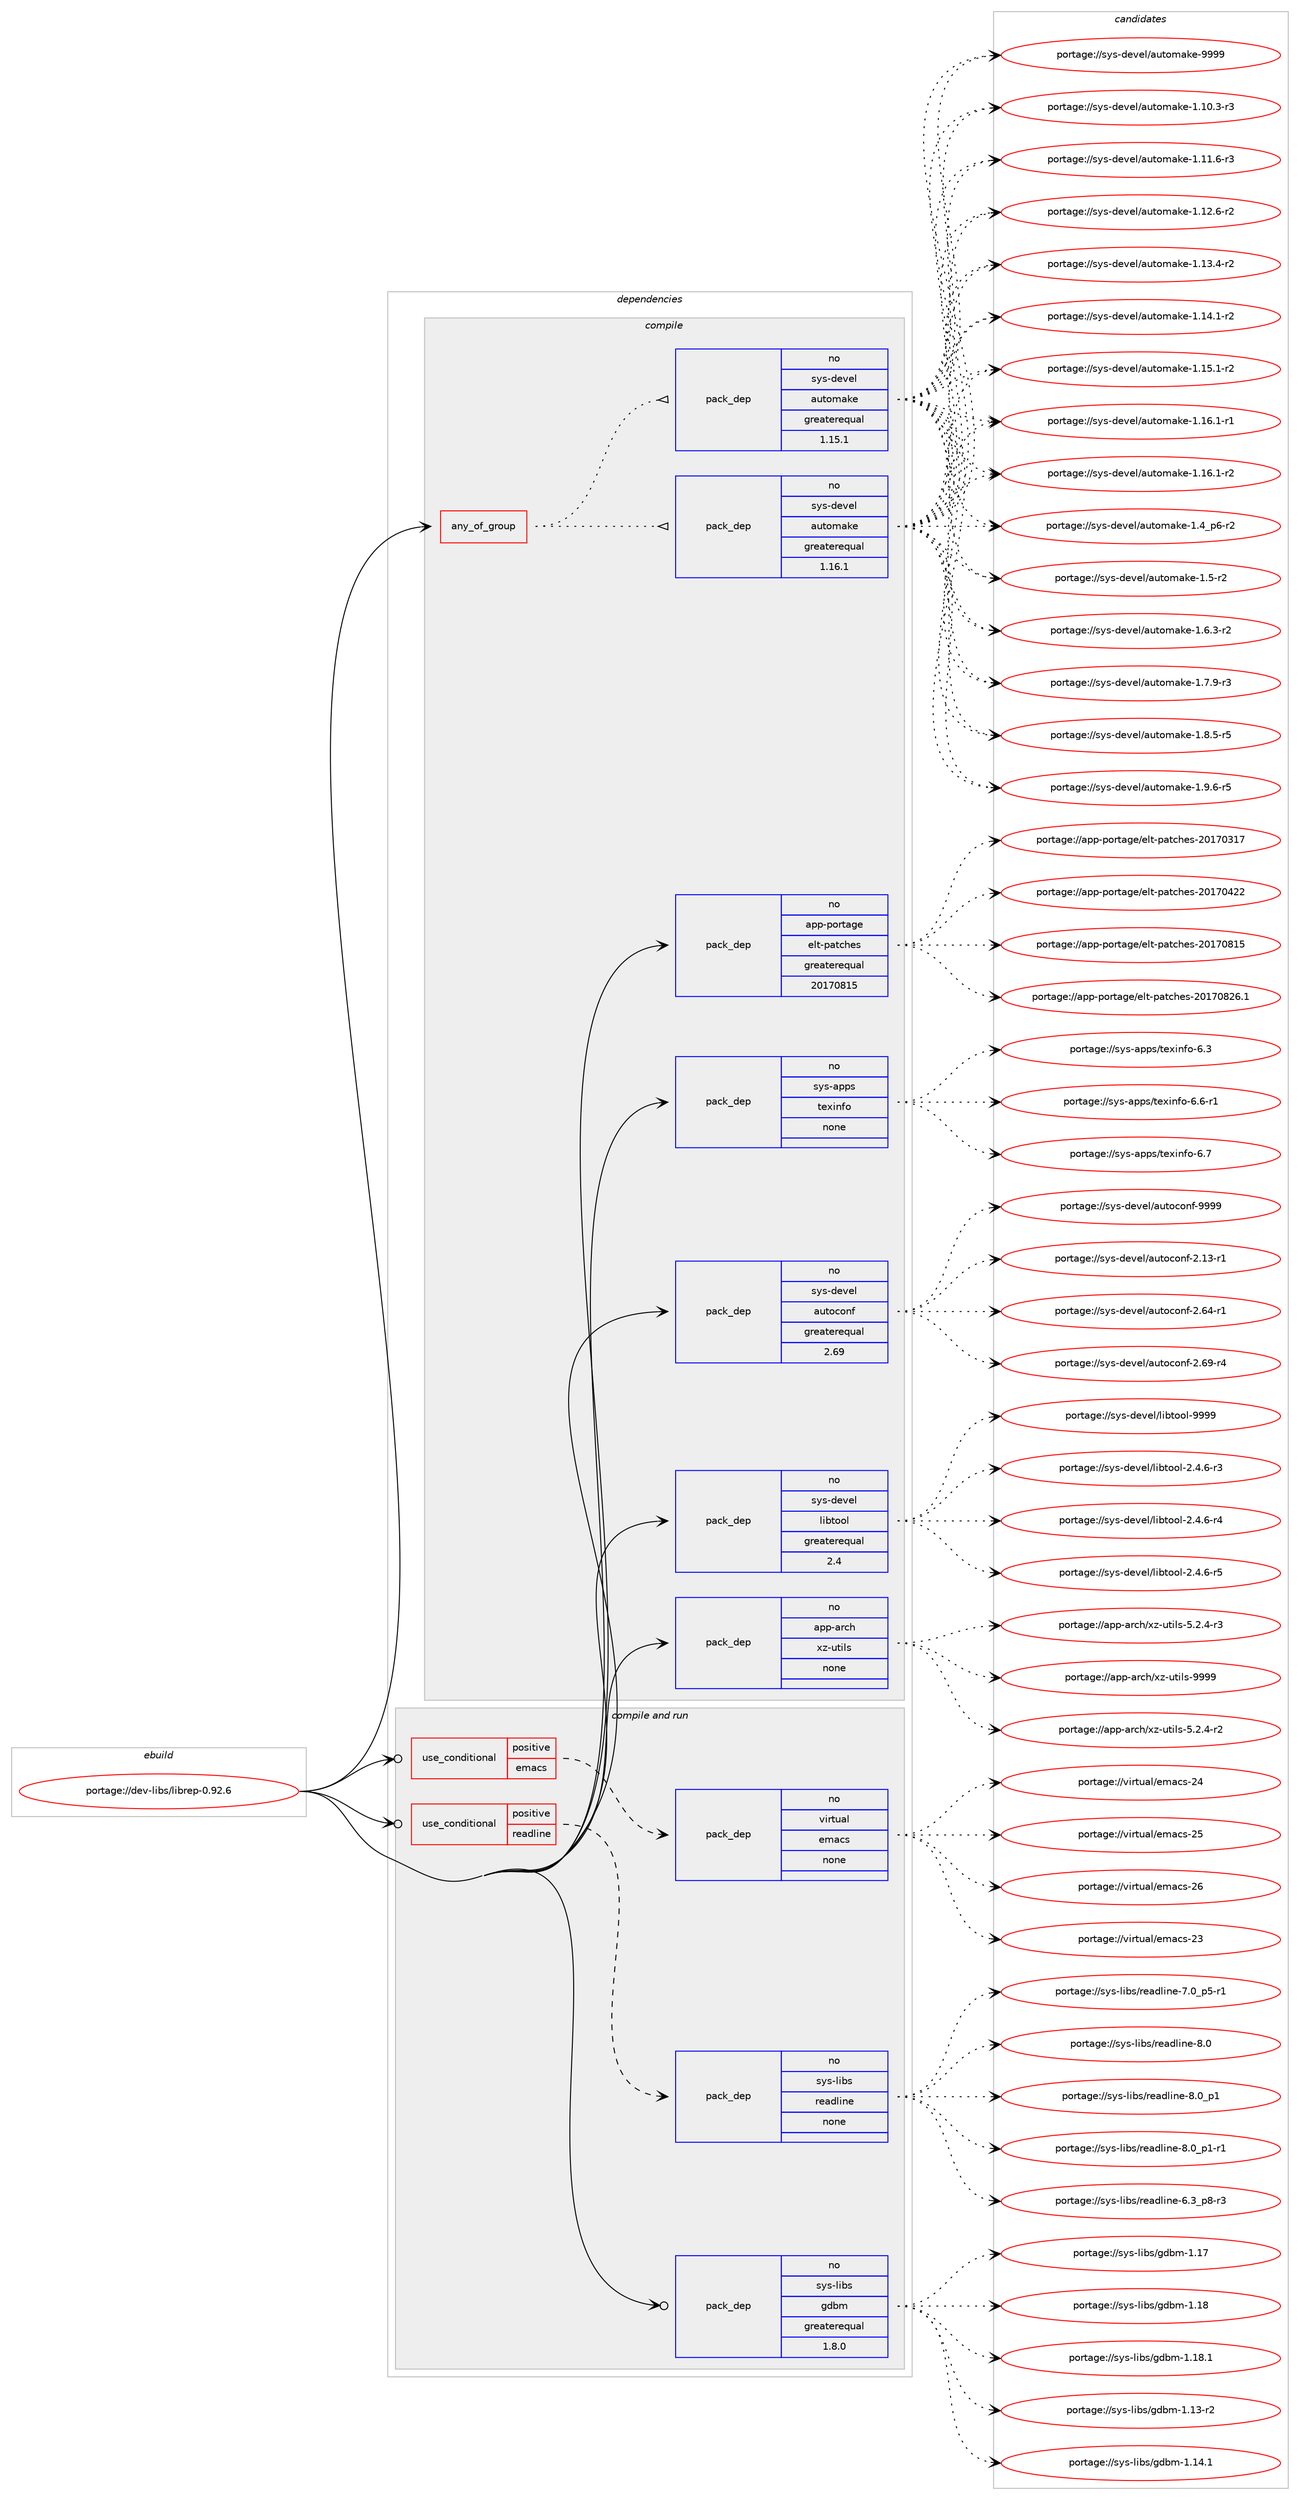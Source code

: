 digraph prolog {

# *************
# Graph options
# *************

newrank=true;
concentrate=true;
compound=true;
graph [rankdir=LR,fontname=Helvetica,fontsize=10,ranksep=1.5];#, ranksep=2.5, nodesep=0.2];
edge  [arrowhead=vee];
node  [fontname=Helvetica,fontsize=10];

# **********
# The ebuild
# **********

subgraph cluster_leftcol {
color=gray;
rank=same;
label=<<i>ebuild</i>>;
id [label="portage://dev-libs/librep-0.92.6", color=red, width=4, href="../dev-libs/librep-0.92.6.svg"];
}

# ****************
# The dependencies
# ****************

subgraph cluster_midcol {
color=gray;
label=<<i>dependencies</i>>;
subgraph cluster_compile {
fillcolor="#eeeeee";
style=filled;
label=<<i>compile</i>>;
subgraph any2991 {
dependency101984 [label=<<TABLE BORDER="0" CELLBORDER="1" CELLSPACING="0" CELLPADDING="4"><TR><TD CELLPADDING="10">any_of_group</TD></TR></TABLE>>, shape=none, color=red];subgraph pack77587 {
dependency101985 [label=<<TABLE BORDER="0" CELLBORDER="1" CELLSPACING="0" CELLPADDING="4" WIDTH="220"><TR><TD ROWSPAN="6" CELLPADDING="30">pack_dep</TD></TR><TR><TD WIDTH="110">no</TD></TR><TR><TD>sys-devel</TD></TR><TR><TD>automake</TD></TR><TR><TD>greaterequal</TD></TR><TR><TD>1.16.1</TD></TR></TABLE>>, shape=none, color=blue];
}
dependency101984:e -> dependency101985:w [weight=20,style="dotted",arrowhead="oinv"];
subgraph pack77588 {
dependency101986 [label=<<TABLE BORDER="0" CELLBORDER="1" CELLSPACING="0" CELLPADDING="4" WIDTH="220"><TR><TD ROWSPAN="6" CELLPADDING="30">pack_dep</TD></TR><TR><TD WIDTH="110">no</TD></TR><TR><TD>sys-devel</TD></TR><TR><TD>automake</TD></TR><TR><TD>greaterequal</TD></TR><TR><TD>1.15.1</TD></TR></TABLE>>, shape=none, color=blue];
}
dependency101984:e -> dependency101986:w [weight=20,style="dotted",arrowhead="oinv"];
}
id:e -> dependency101984:w [weight=20,style="solid",arrowhead="vee"];
subgraph pack77589 {
dependency101987 [label=<<TABLE BORDER="0" CELLBORDER="1" CELLSPACING="0" CELLPADDING="4" WIDTH="220"><TR><TD ROWSPAN="6" CELLPADDING="30">pack_dep</TD></TR><TR><TD WIDTH="110">no</TD></TR><TR><TD>app-arch</TD></TR><TR><TD>xz-utils</TD></TR><TR><TD>none</TD></TR><TR><TD></TD></TR></TABLE>>, shape=none, color=blue];
}
id:e -> dependency101987:w [weight=20,style="solid",arrowhead="vee"];
subgraph pack77590 {
dependency101988 [label=<<TABLE BORDER="0" CELLBORDER="1" CELLSPACING="0" CELLPADDING="4" WIDTH="220"><TR><TD ROWSPAN="6" CELLPADDING="30">pack_dep</TD></TR><TR><TD WIDTH="110">no</TD></TR><TR><TD>app-portage</TD></TR><TR><TD>elt-patches</TD></TR><TR><TD>greaterequal</TD></TR><TR><TD>20170815</TD></TR></TABLE>>, shape=none, color=blue];
}
id:e -> dependency101988:w [weight=20,style="solid",arrowhead="vee"];
subgraph pack77591 {
dependency101989 [label=<<TABLE BORDER="0" CELLBORDER="1" CELLSPACING="0" CELLPADDING="4" WIDTH="220"><TR><TD ROWSPAN="6" CELLPADDING="30">pack_dep</TD></TR><TR><TD WIDTH="110">no</TD></TR><TR><TD>sys-apps</TD></TR><TR><TD>texinfo</TD></TR><TR><TD>none</TD></TR><TR><TD></TD></TR></TABLE>>, shape=none, color=blue];
}
id:e -> dependency101989:w [weight=20,style="solid",arrowhead="vee"];
subgraph pack77592 {
dependency101990 [label=<<TABLE BORDER="0" CELLBORDER="1" CELLSPACING="0" CELLPADDING="4" WIDTH="220"><TR><TD ROWSPAN="6" CELLPADDING="30">pack_dep</TD></TR><TR><TD WIDTH="110">no</TD></TR><TR><TD>sys-devel</TD></TR><TR><TD>autoconf</TD></TR><TR><TD>greaterequal</TD></TR><TR><TD>2.69</TD></TR></TABLE>>, shape=none, color=blue];
}
id:e -> dependency101990:w [weight=20,style="solid",arrowhead="vee"];
subgraph pack77593 {
dependency101991 [label=<<TABLE BORDER="0" CELLBORDER="1" CELLSPACING="0" CELLPADDING="4" WIDTH="220"><TR><TD ROWSPAN="6" CELLPADDING="30">pack_dep</TD></TR><TR><TD WIDTH="110">no</TD></TR><TR><TD>sys-devel</TD></TR><TR><TD>libtool</TD></TR><TR><TD>greaterequal</TD></TR><TR><TD>2.4</TD></TR></TABLE>>, shape=none, color=blue];
}
id:e -> dependency101991:w [weight=20,style="solid",arrowhead="vee"];
}
subgraph cluster_compileandrun {
fillcolor="#eeeeee";
style=filled;
label=<<i>compile and run</i>>;
subgraph cond21347 {
dependency101992 [label=<<TABLE BORDER="0" CELLBORDER="1" CELLSPACING="0" CELLPADDING="4"><TR><TD ROWSPAN="3" CELLPADDING="10">use_conditional</TD></TR><TR><TD>positive</TD></TR><TR><TD>emacs</TD></TR></TABLE>>, shape=none, color=red];
subgraph pack77594 {
dependency101993 [label=<<TABLE BORDER="0" CELLBORDER="1" CELLSPACING="0" CELLPADDING="4" WIDTH="220"><TR><TD ROWSPAN="6" CELLPADDING="30">pack_dep</TD></TR><TR><TD WIDTH="110">no</TD></TR><TR><TD>virtual</TD></TR><TR><TD>emacs</TD></TR><TR><TD>none</TD></TR><TR><TD></TD></TR></TABLE>>, shape=none, color=blue];
}
dependency101992:e -> dependency101993:w [weight=20,style="dashed",arrowhead="vee"];
}
id:e -> dependency101992:w [weight=20,style="solid",arrowhead="odotvee"];
subgraph cond21348 {
dependency101994 [label=<<TABLE BORDER="0" CELLBORDER="1" CELLSPACING="0" CELLPADDING="4"><TR><TD ROWSPAN="3" CELLPADDING="10">use_conditional</TD></TR><TR><TD>positive</TD></TR><TR><TD>readline</TD></TR></TABLE>>, shape=none, color=red];
subgraph pack77595 {
dependency101995 [label=<<TABLE BORDER="0" CELLBORDER="1" CELLSPACING="0" CELLPADDING="4" WIDTH="220"><TR><TD ROWSPAN="6" CELLPADDING="30">pack_dep</TD></TR><TR><TD WIDTH="110">no</TD></TR><TR><TD>sys-libs</TD></TR><TR><TD>readline</TD></TR><TR><TD>none</TD></TR><TR><TD></TD></TR></TABLE>>, shape=none, color=blue];
}
dependency101994:e -> dependency101995:w [weight=20,style="dashed",arrowhead="vee"];
}
id:e -> dependency101994:w [weight=20,style="solid",arrowhead="odotvee"];
subgraph pack77596 {
dependency101996 [label=<<TABLE BORDER="0" CELLBORDER="1" CELLSPACING="0" CELLPADDING="4" WIDTH="220"><TR><TD ROWSPAN="6" CELLPADDING="30">pack_dep</TD></TR><TR><TD WIDTH="110">no</TD></TR><TR><TD>sys-libs</TD></TR><TR><TD>gdbm</TD></TR><TR><TD>greaterequal</TD></TR><TR><TD>1.8.0</TD></TR></TABLE>>, shape=none, color=blue];
}
id:e -> dependency101996:w [weight=20,style="solid",arrowhead="odotvee"];
}
subgraph cluster_run {
fillcolor="#eeeeee";
style=filled;
label=<<i>run</i>>;
}
}

# **************
# The candidates
# **************

subgraph cluster_choices {
rank=same;
color=gray;
label=<<i>candidates</i>>;

subgraph choice77587 {
color=black;
nodesep=1;
choiceportage11512111545100101118101108479711711611110997107101454946494846514511451 [label="portage://sys-devel/automake-1.10.3-r3", color=red, width=4,href="../sys-devel/automake-1.10.3-r3.svg"];
choiceportage11512111545100101118101108479711711611110997107101454946494946544511451 [label="portage://sys-devel/automake-1.11.6-r3", color=red, width=4,href="../sys-devel/automake-1.11.6-r3.svg"];
choiceportage11512111545100101118101108479711711611110997107101454946495046544511450 [label="portage://sys-devel/automake-1.12.6-r2", color=red, width=4,href="../sys-devel/automake-1.12.6-r2.svg"];
choiceportage11512111545100101118101108479711711611110997107101454946495146524511450 [label="portage://sys-devel/automake-1.13.4-r2", color=red, width=4,href="../sys-devel/automake-1.13.4-r2.svg"];
choiceportage11512111545100101118101108479711711611110997107101454946495246494511450 [label="portage://sys-devel/automake-1.14.1-r2", color=red, width=4,href="../sys-devel/automake-1.14.1-r2.svg"];
choiceportage11512111545100101118101108479711711611110997107101454946495346494511450 [label="portage://sys-devel/automake-1.15.1-r2", color=red, width=4,href="../sys-devel/automake-1.15.1-r2.svg"];
choiceportage11512111545100101118101108479711711611110997107101454946495446494511449 [label="portage://sys-devel/automake-1.16.1-r1", color=red, width=4,href="../sys-devel/automake-1.16.1-r1.svg"];
choiceportage11512111545100101118101108479711711611110997107101454946495446494511450 [label="portage://sys-devel/automake-1.16.1-r2", color=red, width=4,href="../sys-devel/automake-1.16.1-r2.svg"];
choiceportage115121115451001011181011084797117116111109971071014549465295112544511450 [label="portage://sys-devel/automake-1.4_p6-r2", color=red, width=4,href="../sys-devel/automake-1.4_p6-r2.svg"];
choiceportage11512111545100101118101108479711711611110997107101454946534511450 [label="portage://sys-devel/automake-1.5-r2", color=red, width=4,href="../sys-devel/automake-1.5-r2.svg"];
choiceportage115121115451001011181011084797117116111109971071014549465446514511450 [label="portage://sys-devel/automake-1.6.3-r2", color=red, width=4,href="../sys-devel/automake-1.6.3-r2.svg"];
choiceportage115121115451001011181011084797117116111109971071014549465546574511451 [label="portage://sys-devel/automake-1.7.9-r3", color=red, width=4,href="../sys-devel/automake-1.7.9-r3.svg"];
choiceportage115121115451001011181011084797117116111109971071014549465646534511453 [label="portage://sys-devel/automake-1.8.5-r5", color=red, width=4,href="../sys-devel/automake-1.8.5-r5.svg"];
choiceportage115121115451001011181011084797117116111109971071014549465746544511453 [label="portage://sys-devel/automake-1.9.6-r5", color=red, width=4,href="../sys-devel/automake-1.9.6-r5.svg"];
choiceportage115121115451001011181011084797117116111109971071014557575757 [label="portage://sys-devel/automake-9999", color=red, width=4,href="../sys-devel/automake-9999.svg"];
dependency101985:e -> choiceportage11512111545100101118101108479711711611110997107101454946494846514511451:w [style=dotted,weight="100"];
dependency101985:e -> choiceportage11512111545100101118101108479711711611110997107101454946494946544511451:w [style=dotted,weight="100"];
dependency101985:e -> choiceportage11512111545100101118101108479711711611110997107101454946495046544511450:w [style=dotted,weight="100"];
dependency101985:e -> choiceportage11512111545100101118101108479711711611110997107101454946495146524511450:w [style=dotted,weight="100"];
dependency101985:e -> choiceportage11512111545100101118101108479711711611110997107101454946495246494511450:w [style=dotted,weight="100"];
dependency101985:e -> choiceportage11512111545100101118101108479711711611110997107101454946495346494511450:w [style=dotted,weight="100"];
dependency101985:e -> choiceportage11512111545100101118101108479711711611110997107101454946495446494511449:w [style=dotted,weight="100"];
dependency101985:e -> choiceportage11512111545100101118101108479711711611110997107101454946495446494511450:w [style=dotted,weight="100"];
dependency101985:e -> choiceportage115121115451001011181011084797117116111109971071014549465295112544511450:w [style=dotted,weight="100"];
dependency101985:e -> choiceportage11512111545100101118101108479711711611110997107101454946534511450:w [style=dotted,weight="100"];
dependency101985:e -> choiceportage115121115451001011181011084797117116111109971071014549465446514511450:w [style=dotted,weight="100"];
dependency101985:e -> choiceportage115121115451001011181011084797117116111109971071014549465546574511451:w [style=dotted,weight="100"];
dependency101985:e -> choiceportage115121115451001011181011084797117116111109971071014549465646534511453:w [style=dotted,weight="100"];
dependency101985:e -> choiceportage115121115451001011181011084797117116111109971071014549465746544511453:w [style=dotted,weight="100"];
dependency101985:e -> choiceportage115121115451001011181011084797117116111109971071014557575757:w [style=dotted,weight="100"];
}
subgraph choice77588 {
color=black;
nodesep=1;
choiceportage11512111545100101118101108479711711611110997107101454946494846514511451 [label="portage://sys-devel/automake-1.10.3-r3", color=red, width=4,href="../sys-devel/automake-1.10.3-r3.svg"];
choiceportage11512111545100101118101108479711711611110997107101454946494946544511451 [label="portage://sys-devel/automake-1.11.6-r3", color=red, width=4,href="../sys-devel/automake-1.11.6-r3.svg"];
choiceportage11512111545100101118101108479711711611110997107101454946495046544511450 [label="portage://sys-devel/automake-1.12.6-r2", color=red, width=4,href="../sys-devel/automake-1.12.6-r2.svg"];
choiceportage11512111545100101118101108479711711611110997107101454946495146524511450 [label="portage://sys-devel/automake-1.13.4-r2", color=red, width=4,href="../sys-devel/automake-1.13.4-r2.svg"];
choiceportage11512111545100101118101108479711711611110997107101454946495246494511450 [label="portage://sys-devel/automake-1.14.1-r2", color=red, width=4,href="../sys-devel/automake-1.14.1-r2.svg"];
choiceportage11512111545100101118101108479711711611110997107101454946495346494511450 [label="portage://sys-devel/automake-1.15.1-r2", color=red, width=4,href="../sys-devel/automake-1.15.1-r2.svg"];
choiceportage11512111545100101118101108479711711611110997107101454946495446494511449 [label="portage://sys-devel/automake-1.16.1-r1", color=red, width=4,href="../sys-devel/automake-1.16.1-r1.svg"];
choiceportage11512111545100101118101108479711711611110997107101454946495446494511450 [label="portage://sys-devel/automake-1.16.1-r2", color=red, width=4,href="../sys-devel/automake-1.16.1-r2.svg"];
choiceportage115121115451001011181011084797117116111109971071014549465295112544511450 [label="portage://sys-devel/automake-1.4_p6-r2", color=red, width=4,href="../sys-devel/automake-1.4_p6-r2.svg"];
choiceportage11512111545100101118101108479711711611110997107101454946534511450 [label="portage://sys-devel/automake-1.5-r2", color=red, width=4,href="../sys-devel/automake-1.5-r2.svg"];
choiceportage115121115451001011181011084797117116111109971071014549465446514511450 [label="portage://sys-devel/automake-1.6.3-r2", color=red, width=4,href="../sys-devel/automake-1.6.3-r2.svg"];
choiceportage115121115451001011181011084797117116111109971071014549465546574511451 [label="portage://sys-devel/automake-1.7.9-r3", color=red, width=4,href="../sys-devel/automake-1.7.9-r3.svg"];
choiceportage115121115451001011181011084797117116111109971071014549465646534511453 [label="portage://sys-devel/automake-1.8.5-r5", color=red, width=4,href="../sys-devel/automake-1.8.5-r5.svg"];
choiceportage115121115451001011181011084797117116111109971071014549465746544511453 [label="portage://sys-devel/automake-1.9.6-r5", color=red, width=4,href="../sys-devel/automake-1.9.6-r5.svg"];
choiceportage115121115451001011181011084797117116111109971071014557575757 [label="portage://sys-devel/automake-9999", color=red, width=4,href="../sys-devel/automake-9999.svg"];
dependency101986:e -> choiceportage11512111545100101118101108479711711611110997107101454946494846514511451:w [style=dotted,weight="100"];
dependency101986:e -> choiceportage11512111545100101118101108479711711611110997107101454946494946544511451:w [style=dotted,weight="100"];
dependency101986:e -> choiceportage11512111545100101118101108479711711611110997107101454946495046544511450:w [style=dotted,weight="100"];
dependency101986:e -> choiceportage11512111545100101118101108479711711611110997107101454946495146524511450:w [style=dotted,weight="100"];
dependency101986:e -> choiceportage11512111545100101118101108479711711611110997107101454946495246494511450:w [style=dotted,weight="100"];
dependency101986:e -> choiceportage11512111545100101118101108479711711611110997107101454946495346494511450:w [style=dotted,weight="100"];
dependency101986:e -> choiceportage11512111545100101118101108479711711611110997107101454946495446494511449:w [style=dotted,weight="100"];
dependency101986:e -> choiceportage11512111545100101118101108479711711611110997107101454946495446494511450:w [style=dotted,weight="100"];
dependency101986:e -> choiceportage115121115451001011181011084797117116111109971071014549465295112544511450:w [style=dotted,weight="100"];
dependency101986:e -> choiceportage11512111545100101118101108479711711611110997107101454946534511450:w [style=dotted,weight="100"];
dependency101986:e -> choiceportage115121115451001011181011084797117116111109971071014549465446514511450:w [style=dotted,weight="100"];
dependency101986:e -> choiceportage115121115451001011181011084797117116111109971071014549465546574511451:w [style=dotted,weight="100"];
dependency101986:e -> choiceportage115121115451001011181011084797117116111109971071014549465646534511453:w [style=dotted,weight="100"];
dependency101986:e -> choiceportage115121115451001011181011084797117116111109971071014549465746544511453:w [style=dotted,weight="100"];
dependency101986:e -> choiceportage115121115451001011181011084797117116111109971071014557575757:w [style=dotted,weight="100"];
}
subgraph choice77589 {
color=black;
nodesep=1;
choiceportage9711211245971149910447120122451171161051081154553465046524511450 [label="portage://app-arch/xz-utils-5.2.4-r2", color=red, width=4,href="../app-arch/xz-utils-5.2.4-r2.svg"];
choiceportage9711211245971149910447120122451171161051081154553465046524511451 [label="portage://app-arch/xz-utils-5.2.4-r3", color=red, width=4,href="../app-arch/xz-utils-5.2.4-r3.svg"];
choiceportage9711211245971149910447120122451171161051081154557575757 [label="portage://app-arch/xz-utils-9999", color=red, width=4,href="../app-arch/xz-utils-9999.svg"];
dependency101987:e -> choiceportage9711211245971149910447120122451171161051081154553465046524511450:w [style=dotted,weight="100"];
dependency101987:e -> choiceportage9711211245971149910447120122451171161051081154553465046524511451:w [style=dotted,weight="100"];
dependency101987:e -> choiceportage9711211245971149910447120122451171161051081154557575757:w [style=dotted,weight="100"];
}
subgraph choice77590 {
color=black;
nodesep=1;
choiceportage97112112451121111141169710310147101108116451129711699104101115455048495548514955 [label="portage://app-portage/elt-patches-20170317", color=red, width=4,href="../app-portage/elt-patches-20170317.svg"];
choiceportage97112112451121111141169710310147101108116451129711699104101115455048495548525050 [label="portage://app-portage/elt-patches-20170422", color=red, width=4,href="../app-portage/elt-patches-20170422.svg"];
choiceportage97112112451121111141169710310147101108116451129711699104101115455048495548564953 [label="portage://app-portage/elt-patches-20170815", color=red, width=4,href="../app-portage/elt-patches-20170815.svg"];
choiceportage971121124511211111411697103101471011081164511297116991041011154550484955485650544649 [label="portage://app-portage/elt-patches-20170826.1", color=red, width=4,href="../app-portage/elt-patches-20170826.1.svg"];
dependency101988:e -> choiceportage97112112451121111141169710310147101108116451129711699104101115455048495548514955:w [style=dotted,weight="100"];
dependency101988:e -> choiceportage97112112451121111141169710310147101108116451129711699104101115455048495548525050:w [style=dotted,weight="100"];
dependency101988:e -> choiceportage97112112451121111141169710310147101108116451129711699104101115455048495548564953:w [style=dotted,weight="100"];
dependency101988:e -> choiceportage971121124511211111411697103101471011081164511297116991041011154550484955485650544649:w [style=dotted,weight="100"];
}
subgraph choice77591 {
color=black;
nodesep=1;
choiceportage11512111545971121121154711610112010511010211145544651 [label="portage://sys-apps/texinfo-6.3", color=red, width=4,href="../sys-apps/texinfo-6.3.svg"];
choiceportage115121115459711211211547116101120105110102111455446544511449 [label="portage://sys-apps/texinfo-6.6-r1", color=red, width=4,href="../sys-apps/texinfo-6.6-r1.svg"];
choiceportage11512111545971121121154711610112010511010211145544655 [label="portage://sys-apps/texinfo-6.7", color=red, width=4,href="../sys-apps/texinfo-6.7.svg"];
dependency101989:e -> choiceportage11512111545971121121154711610112010511010211145544651:w [style=dotted,weight="100"];
dependency101989:e -> choiceportage115121115459711211211547116101120105110102111455446544511449:w [style=dotted,weight="100"];
dependency101989:e -> choiceportage11512111545971121121154711610112010511010211145544655:w [style=dotted,weight="100"];
}
subgraph choice77592 {
color=black;
nodesep=1;
choiceportage1151211154510010111810110847971171161119911111010245504649514511449 [label="portage://sys-devel/autoconf-2.13-r1", color=red, width=4,href="../sys-devel/autoconf-2.13-r1.svg"];
choiceportage1151211154510010111810110847971171161119911111010245504654524511449 [label="portage://sys-devel/autoconf-2.64-r1", color=red, width=4,href="../sys-devel/autoconf-2.64-r1.svg"];
choiceportage1151211154510010111810110847971171161119911111010245504654574511452 [label="portage://sys-devel/autoconf-2.69-r4", color=red, width=4,href="../sys-devel/autoconf-2.69-r4.svg"];
choiceportage115121115451001011181011084797117116111991111101024557575757 [label="portage://sys-devel/autoconf-9999", color=red, width=4,href="../sys-devel/autoconf-9999.svg"];
dependency101990:e -> choiceportage1151211154510010111810110847971171161119911111010245504649514511449:w [style=dotted,weight="100"];
dependency101990:e -> choiceportage1151211154510010111810110847971171161119911111010245504654524511449:w [style=dotted,weight="100"];
dependency101990:e -> choiceportage1151211154510010111810110847971171161119911111010245504654574511452:w [style=dotted,weight="100"];
dependency101990:e -> choiceportage115121115451001011181011084797117116111991111101024557575757:w [style=dotted,weight="100"];
}
subgraph choice77593 {
color=black;
nodesep=1;
choiceportage1151211154510010111810110847108105981161111111084550465246544511451 [label="portage://sys-devel/libtool-2.4.6-r3", color=red, width=4,href="../sys-devel/libtool-2.4.6-r3.svg"];
choiceportage1151211154510010111810110847108105981161111111084550465246544511452 [label="portage://sys-devel/libtool-2.4.6-r4", color=red, width=4,href="../sys-devel/libtool-2.4.6-r4.svg"];
choiceportage1151211154510010111810110847108105981161111111084550465246544511453 [label="portage://sys-devel/libtool-2.4.6-r5", color=red, width=4,href="../sys-devel/libtool-2.4.6-r5.svg"];
choiceportage1151211154510010111810110847108105981161111111084557575757 [label="portage://sys-devel/libtool-9999", color=red, width=4,href="../sys-devel/libtool-9999.svg"];
dependency101991:e -> choiceportage1151211154510010111810110847108105981161111111084550465246544511451:w [style=dotted,weight="100"];
dependency101991:e -> choiceportage1151211154510010111810110847108105981161111111084550465246544511452:w [style=dotted,weight="100"];
dependency101991:e -> choiceportage1151211154510010111810110847108105981161111111084550465246544511453:w [style=dotted,weight="100"];
dependency101991:e -> choiceportage1151211154510010111810110847108105981161111111084557575757:w [style=dotted,weight="100"];
}
subgraph choice77594 {
color=black;
nodesep=1;
choiceportage11810511411611797108471011099799115455051 [label="portage://virtual/emacs-23", color=red, width=4,href="../virtual/emacs-23.svg"];
choiceportage11810511411611797108471011099799115455052 [label="portage://virtual/emacs-24", color=red, width=4,href="../virtual/emacs-24.svg"];
choiceportage11810511411611797108471011099799115455053 [label="portage://virtual/emacs-25", color=red, width=4,href="../virtual/emacs-25.svg"];
choiceportage11810511411611797108471011099799115455054 [label="portage://virtual/emacs-26", color=red, width=4,href="../virtual/emacs-26.svg"];
dependency101993:e -> choiceportage11810511411611797108471011099799115455051:w [style=dotted,weight="100"];
dependency101993:e -> choiceportage11810511411611797108471011099799115455052:w [style=dotted,weight="100"];
dependency101993:e -> choiceportage11810511411611797108471011099799115455053:w [style=dotted,weight="100"];
dependency101993:e -> choiceportage11810511411611797108471011099799115455054:w [style=dotted,weight="100"];
}
subgraph choice77595 {
color=black;
nodesep=1;
choiceportage115121115451081059811547114101971001081051101014554465195112564511451 [label="portage://sys-libs/readline-6.3_p8-r3", color=red, width=4,href="../sys-libs/readline-6.3_p8-r3.svg"];
choiceportage115121115451081059811547114101971001081051101014555464895112534511449 [label="portage://sys-libs/readline-7.0_p5-r1", color=red, width=4,href="../sys-libs/readline-7.0_p5-r1.svg"];
choiceportage1151211154510810598115471141019710010810511010145564648 [label="portage://sys-libs/readline-8.0", color=red, width=4,href="../sys-libs/readline-8.0.svg"];
choiceportage11512111545108105981154711410197100108105110101455646489511249 [label="portage://sys-libs/readline-8.0_p1", color=red, width=4,href="../sys-libs/readline-8.0_p1.svg"];
choiceportage115121115451081059811547114101971001081051101014556464895112494511449 [label="portage://sys-libs/readline-8.0_p1-r1", color=red, width=4,href="../sys-libs/readline-8.0_p1-r1.svg"];
dependency101995:e -> choiceportage115121115451081059811547114101971001081051101014554465195112564511451:w [style=dotted,weight="100"];
dependency101995:e -> choiceportage115121115451081059811547114101971001081051101014555464895112534511449:w [style=dotted,weight="100"];
dependency101995:e -> choiceportage1151211154510810598115471141019710010810511010145564648:w [style=dotted,weight="100"];
dependency101995:e -> choiceportage11512111545108105981154711410197100108105110101455646489511249:w [style=dotted,weight="100"];
dependency101995:e -> choiceportage115121115451081059811547114101971001081051101014556464895112494511449:w [style=dotted,weight="100"];
}
subgraph choice77596 {
color=black;
nodesep=1;
choiceportage1151211154510810598115471031009810945494649514511450 [label="portage://sys-libs/gdbm-1.13-r2", color=red, width=4,href="../sys-libs/gdbm-1.13-r2.svg"];
choiceportage1151211154510810598115471031009810945494649524649 [label="portage://sys-libs/gdbm-1.14.1", color=red, width=4,href="../sys-libs/gdbm-1.14.1.svg"];
choiceportage115121115451081059811547103100981094549464955 [label="portage://sys-libs/gdbm-1.17", color=red, width=4,href="../sys-libs/gdbm-1.17.svg"];
choiceportage115121115451081059811547103100981094549464956 [label="portage://sys-libs/gdbm-1.18", color=red, width=4,href="../sys-libs/gdbm-1.18.svg"];
choiceportage1151211154510810598115471031009810945494649564649 [label="portage://sys-libs/gdbm-1.18.1", color=red, width=4,href="../sys-libs/gdbm-1.18.1.svg"];
dependency101996:e -> choiceportage1151211154510810598115471031009810945494649514511450:w [style=dotted,weight="100"];
dependency101996:e -> choiceportage1151211154510810598115471031009810945494649524649:w [style=dotted,weight="100"];
dependency101996:e -> choiceportage115121115451081059811547103100981094549464955:w [style=dotted,weight="100"];
dependency101996:e -> choiceportage115121115451081059811547103100981094549464956:w [style=dotted,weight="100"];
dependency101996:e -> choiceportage1151211154510810598115471031009810945494649564649:w [style=dotted,weight="100"];
}
}

}
